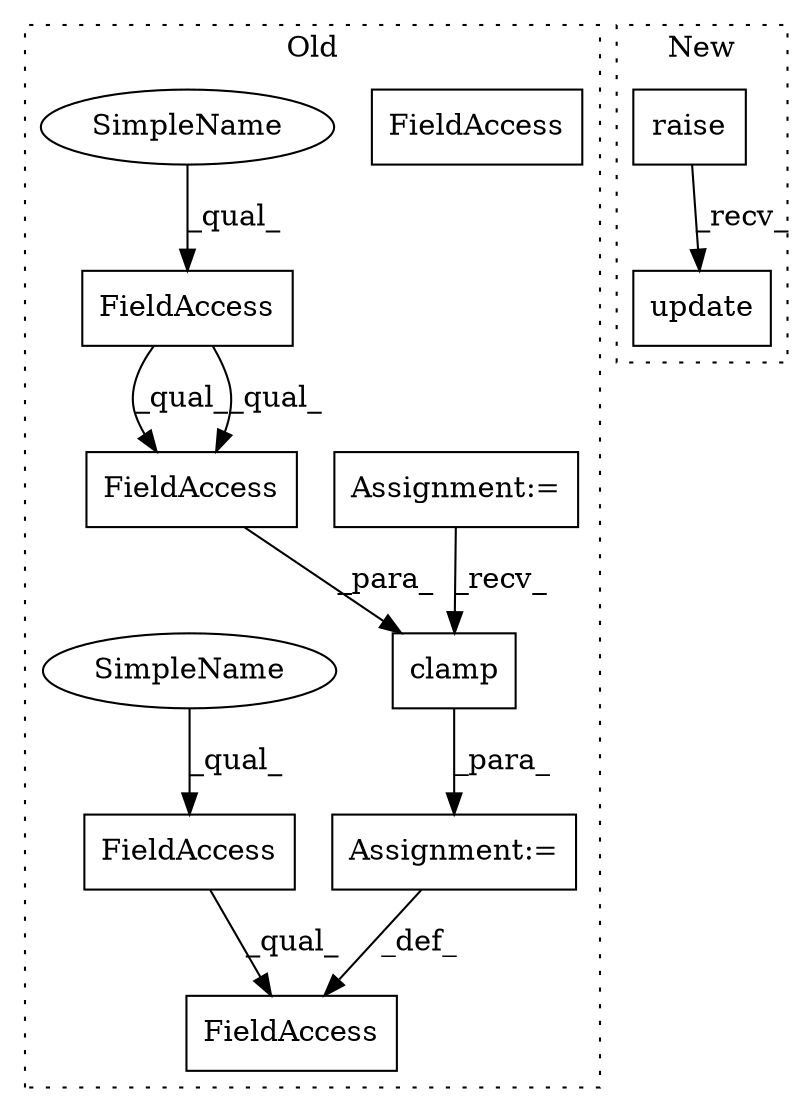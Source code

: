 digraph G {
subgraph cluster0 {
1 [label="clamp" a="32" s="11156,11199" l="6,1" shape="box"];
3 [label="FieldAccess" a="22" s="11132" l="17" shape="box"];
4 [label="FieldAccess" a="22" s="11132" l="15" shape="box"];
5 [label="FieldAccess" a="22" s="11162" l="15" shape="box"];
6 [label="FieldAccess" a="22" s="11162" l="17" shape="box"];
8 [label="Assignment:=" a="7" s="11149" l="1" shape="box"];
9 [label="Assignment:=" a="7" s="9751" l="5" shape="box"];
10 [label="SimpleName" a="42" s="11162" l="4" shape="ellipse"];
11 [label="SimpleName" a="42" s="11132" l="4" shape="ellipse"];
12 [label="FieldAccess" a="22" s="11162" l="17" shape="box"];
label = "Old";
style="dotted";
}
subgraph cluster1 {
2 [label="raise" a="32" s="9810" l="7" shape="box"];
7 [label="update" a="32" s="9818" l="8" shape="box"];
label = "New";
style="dotted";
}
1 -> 8 [label="_para_"];
2 -> 7 [label="_recv_"];
4 -> 3 [label="_qual_"];
5 -> 12 [label="_qual_"];
5 -> 12 [label="_qual_"];
8 -> 3 [label="_def_"];
9 -> 1 [label="_recv_"];
10 -> 5 [label="_qual_"];
11 -> 4 [label="_qual_"];
12 -> 1 [label="_para_"];
}